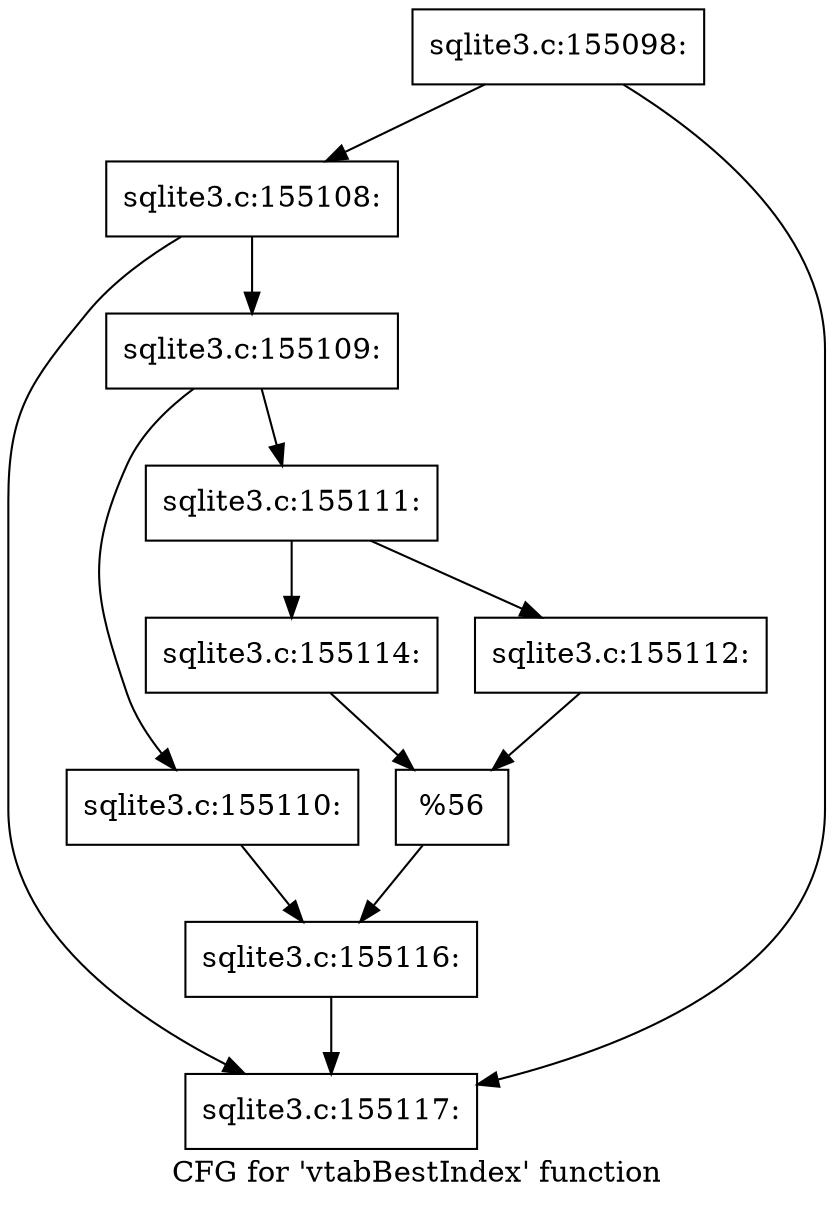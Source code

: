 digraph "CFG for 'vtabBestIndex' function" {
	label="CFG for 'vtabBestIndex' function";

	Node0x55c0f96faf00 [shape=record,label="{sqlite3.c:155098:}"];
	Node0x55c0f96faf00 -> Node0x55c0f971e0f0;
	Node0x55c0f96faf00 -> Node0x55c0f971e0a0;
	Node0x55c0f971e0f0 [shape=record,label="{sqlite3.c:155108:}"];
	Node0x55c0f971e0f0 -> Node0x55c0f971e050;
	Node0x55c0f971e0f0 -> Node0x55c0f971e0a0;
	Node0x55c0f971e050 [shape=record,label="{sqlite3.c:155109:}"];
	Node0x55c0f971e050 -> Node0x55c0f971e770;
	Node0x55c0f971e050 -> Node0x55c0f971e810;
	Node0x55c0f971e770 [shape=record,label="{sqlite3.c:155110:}"];
	Node0x55c0f971e770 -> Node0x55c0f971e7c0;
	Node0x55c0f971e810 [shape=record,label="{sqlite3.c:155111:}"];
	Node0x55c0f971e810 -> Node0x55c0f971ef80;
	Node0x55c0f971e810 -> Node0x55c0f971eee0;
	Node0x55c0f971eee0 [shape=record,label="{sqlite3.c:155112:}"];
	Node0x55c0f971eee0 -> Node0x55c0f971ef30;
	Node0x55c0f971ef80 [shape=record,label="{sqlite3.c:155114:}"];
	Node0x55c0f971ef80 -> Node0x55c0f971ef30;
	Node0x55c0f971ef30 [shape=record,label="{%56}"];
	Node0x55c0f971ef30 -> Node0x55c0f971e7c0;
	Node0x55c0f971e7c0 [shape=record,label="{sqlite3.c:155116:}"];
	Node0x55c0f971e7c0 -> Node0x55c0f971e0a0;
	Node0x55c0f971e0a0 [shape=record,label="{sqlite3.c:155117:}"];
}
